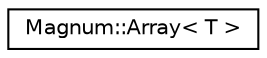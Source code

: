 digraph "圖形化之類別階層"
{
  edge [fontname="Helvetica",fontsize="10",labelfontname="Helvetica",labelfontsize="10"];
  node [fontname="Helvetica",fontsize="10",shape=record];
  rankdir="LR";
  Node1 [label="Magnum::Array\< T \>",height=0.2,width=0.4,color="black", fillcolor="white", style="filled",URL="$class_magnum_1_1_array.html",tooltip="Array class for a bound protected array class. "];
}
